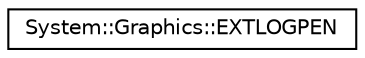 digraph G
{
  edge [fontname="Helvetica",fontsize="10",labelfontname="Helvetica",labelfontsize="10"];
  node [fontname="Helvetica",fontsize="10",shape=record];
  rankdir="LR";
  Node1 [label="System::Graphics::EXTLOGPEN",height=0.2,width=0.4,color="black", fillcolor="white", style="filled",URL="$struct_system_1_1_graphics_1_1_e_x_t_l_o_g_p_e_n.html"];
}
